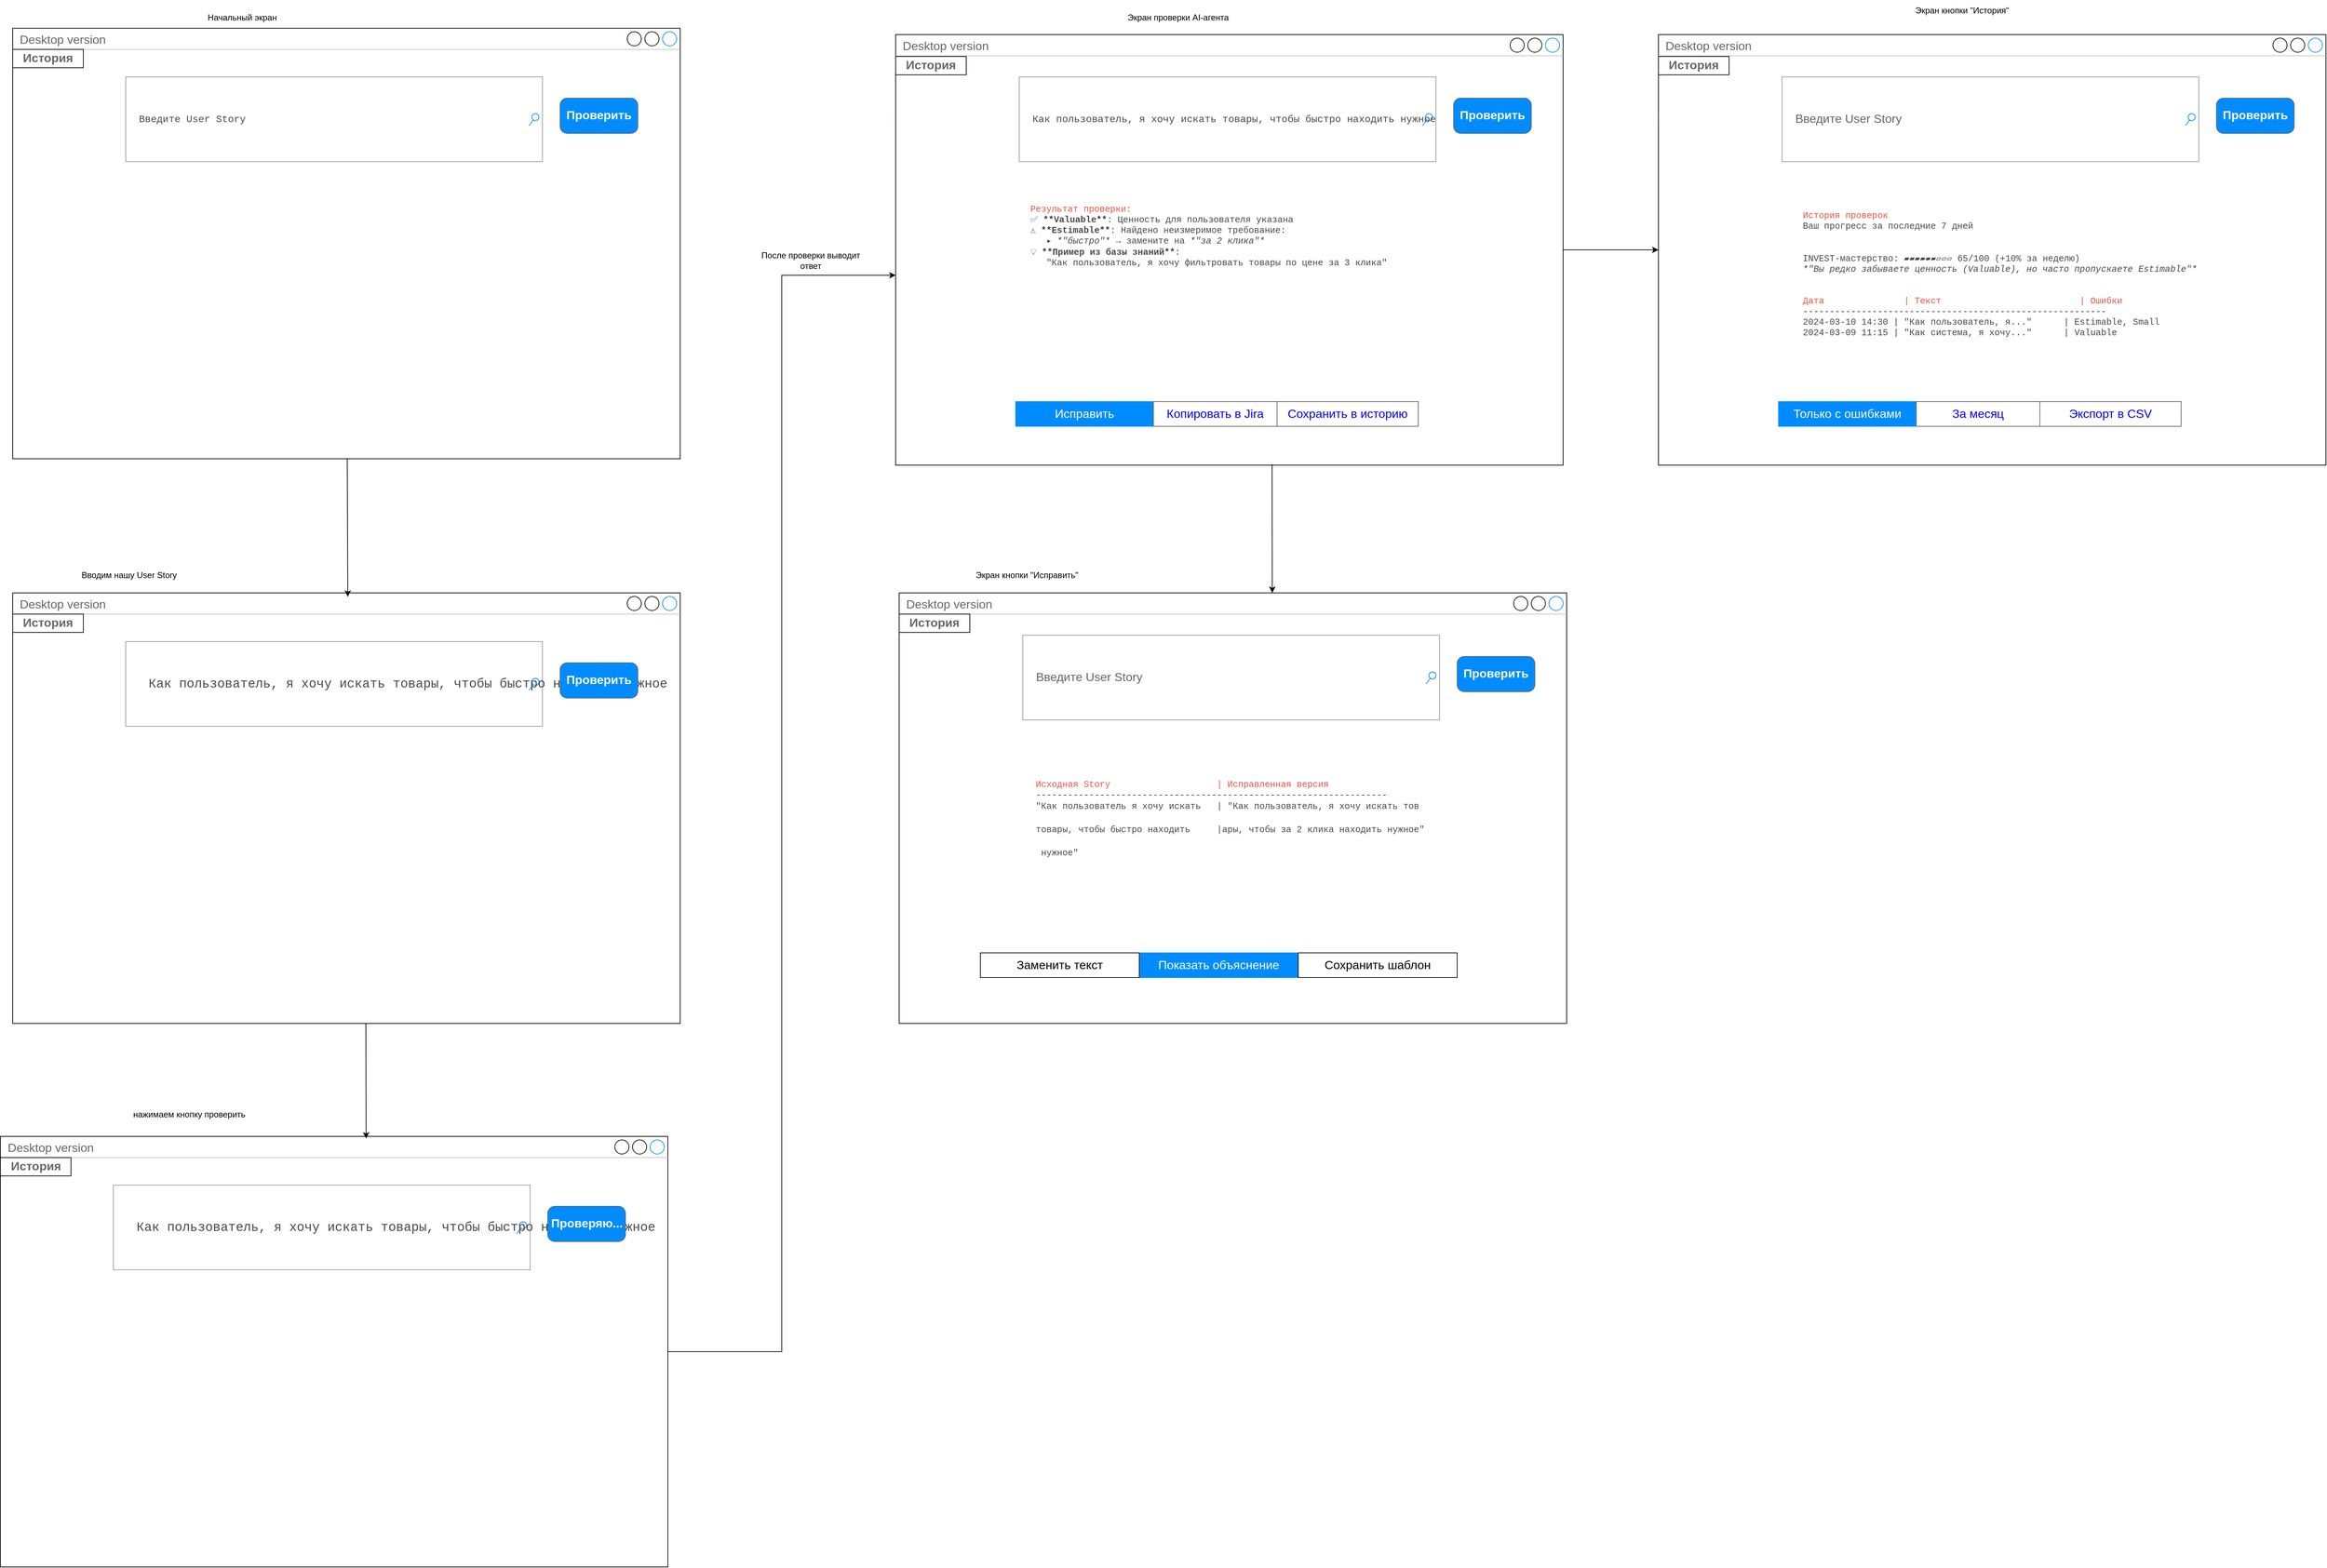 <mxfile version="28.0.6">
  <diagram name="Страница — 1" id="QEj8fuQ95oNrZebqC_5q">
    <mxGraphModel dx="1726" dy="1211" grid="1" gridSize="10" guides="1" tooltips="1" connect="1" arrows="1" fold="1" page="1" pageScale="1" pageWidth="1169" pageHeight="827" math="0" shadow="0">
      <root>
        <mxCell id="0" />
        <mxCell id="1" parent="0" />
        <mxCell id="c-j5pm6Wnno6UDfw_zzU-94" value="" style="dashed=0;shape=line;strokeWidth=1;noLabel=1;strokeColor=#eeeeee;opacity=50;" vertex="1" parent="1">
          <mxGeometry x="1380" y="224" width="346" height="10" as="geometry" />
        </mxCell>
        <mxCell id="c-j5pm6Wnno6UDfw_zzU-1403" value="Desktop version" style="strokeWidth=1;shadow=0;dashed=0;align=center;html=1;shape=mxgraph.mockup.containers.window;align=left;verticalAlign=top;spacingLeft=8;strokeColor2=#008cff;strokeColor3=#c4c4c4;fontColor=#666666;mainText=;fontSize=17;labelBackgroundColor=none;whiteSpace=wrap;" vertex="1" parent="1">
          <mxGeometry x="140" y="100" width="945" height="610" as="geometry" />
        </mxCell>
        <mxCell id="c-j5pm6Wnno6UDfw_zzU-1517" style="edgeStyle=orthogonalEdgeStyle;rounded=0;orthogonalLoop=1;jettySize=auto;html=1;" edge="1" parent="1" source="c-j5pm6Wnno6UDfw_zzU-1428" target="c-j5pm6Wnno6UDfw_zzU-1443">
          <mxGeometry relative="1" as="geometry" />
        </mxCell>
        <mxCell id="c-j5pm6Wnno6UDfw_zzU-1428" value="Desktop version" style="strokeWidth=1;shadow=0;dashed=0;align=center;html=1;shape=mxgraph.mockup.containers.window;align=left;verticalAlign=top;spacingLeft=8;strokeColor2=#008cff;strokeColor3=#c4c4c4;fontColor=#666666;mainText=;fontSize=17;labelBackgroundColor=none;whiteSpace=wrap;" vertex="1" parent="1">
          <mxGeometry x="1390" y="109" width="945" height="610" as="geometry" />
        </mxCell>
        <mxCell id="c-j5pm6Wnno6UDfw_zzU-1429" value="&lt;pre style=&quot;font-family: Menlo, &amp;quot;Roboto Mono&amp;quot;, &amp;quot;Courier New&amp;quot;, Courier, monospace, Inter, sans-serif; overflow: auto; padding: 9.144px 13.716px; text-wrap-mode: wrap; word-break: break-all; color: rgb(73, 73, 73); margin: 0px !important;&quot;&gt;&lt;font style=&quot;font-size: 14px;&quot;&gt;Как пользователь, я хочу искать товары, чтобы быстро находить нужное&lt;/font&gt;&lt;/pre&gt;" style="strokeWidth=1;shadow=0;dashed=0;align=left;html=1;shape=mxgraph.mockup.forms.searchBox;strokeColor=#999999;mainText=;strokeColor2=#008cff;fontColor=#666666;fontSize=17;align=left;spacingLeft=3;whiteSpace=wrap;" vertex="1" parent="1">
          <mxGeometry x="1565" y="169" width="590" height="120" as="geometry" />
        </mxCell>
        <mxCell id="c-j5pm6Wnno6UDfw_zzU-1435" value="Проверить" style="strokeWidth=1;shadow=0;dashed=0;align=center;html=1;shape=mxgraph.mockup.buttons.button;strokeColor=#666666;fontColor=#ffffff;mainText=;buttonStyle=round;fontSize=17;fontStyle=1;fillColor=#008cff;whiteSpace=wrap;" vertex="1" parent="1">
          <mxGeometry x="2180" y="199" width="110" height="50" as="geometry" />
        </mxCell>
        <mxCell id="c-j5pm6Wnno6UDfw_zzU-1436" value="&lt;pre style=&quot;font-family: Menlo, &amp;quot;Roboto Mono&amp;quot;, &amp;quot;Courier New&amp;quot;, Courier, monospace, Inter, sans-serif; overflow: auto; padding: 9.144px 13.716px; text-wrap-mode: wrap; word-break: break-all; color: rgb(73, 73, 73); font-size: 12.573px; margin: 0px !important;&quot;&gt;&lt;span style=&quot;color: rgb(228, 86, 73);&quot; class=&quot;token title important&quot;&gt;Результат проверки:&lt;/span&gt;&lt;br&gt;✅ &lt;span style=&quot;font-weight: 700;&quot; class=&quot;token bold&quot;&gt;&lt;span style=&quot;color: rgb(56, 58, 66);&quot; class=&quot;token punctuation&quot;&gt;**&lt;/span&gt;&lt;span class=&quot;token content&quot;&gt;Valuable&lt;/span&gt;&lt;span style=&quot;color: rgb(56, 58, 66);&quot; class=&quot;token punctuation&quot;&gt;**&lt;/span&gt;&lt;/span&gt;: Ценность для пользователя указана  &lt;br&gt;⚠️ &lt;span style=&quot;font-weight: 700;&quot; class=&quot;token bold&quot;&gt;&lt;span style=&quot;color: rgb(56, 58, 66);&quot; class=&quot;token punctuation&quot;&gt;**&lt;/span&gt;&lt;span class=&quot;token content&quot;&gt;Estimable&lt;/span&gt;&lt;span style=&quot;color: rgb(56, 58, 66);&quot; class=&quot;token punctuation&quot;&gt;**&lt;/span&gt;&lt;/span&gt;: Найдено неизмеримое требование:  &lt;br&gt;   ▸ &lt;span style=&quot;font-style: italic;&quot; class=&quot;token italic&quot;&gt;&lt;span style=&quot;color: rgb(56, 58, 66);&quot; class=&quot;token punctuation&quot;&gt;*&lt;/span&gt;&lt;span class=&quot;token content&quot;&gt;&quot;быстро&quot;&lt;/span&gt;&lt;span style=&quot;color: rgb(56, 58, 66);&quot; class=&quot;token punctuation&quot;&gt;*&lt;/span&gt;&lt;/span&gt; → замените на &lt;span style=&quot;font-style: italic;&quot; class=&quot;token italic&quot;&gt;&lt;span style=&quot;color: rgb(56, 58, 66);&quot; class=&quot;token punctuation&quot;&gt;*&lt;/span&gt;&lt;span class=&quot;token content&quot;&gt;&quot;за 2 клика&quot;&lt;/span&gt;&lt;span style=&quot;color: rgb(56, 58, 66);&quot; class=&quot;token punctuation&quot;&gt;*&lt;/span&gt;&lt;/span&gt;  &lt;br&gt;💡 &lt;span style=&quot;font-weight: 700;&quot; class=&quot;token bold&quot;&gt;&lt;span style=&quot;color: rgb(56, 58, 66);&quot; class=&quot;token punctuation&quot;&gt;**&lt;/span&gt;&lt;span class=&quot;token content&quot;&gt;Пример из базы знаний&lt;/span&gt;&lt;span style=&quot;color: rgb(56, 58, 66);&quot; class=&quot;token punctuation&quot;&gt;**&lt;/span&gt;&lt;/span&gt;:  &lt;br&gt;   &quot;Как пользователь, я хочу фильтровать товары по цене за 3 клика&quot;  &lt;br&gt;&lt;/pre&gt;&lt;div&gt;&lt;br&gt;&lt;/div&gt;" style="text;spacingTop=-5;whiteSpace=wrap;html=1;align=left;fontSize=12;fontFamily=Helvetica;fillColor=none;strokeColor=none;" vertex="1" parent="1">
          <mxGeometry x="1565" y="339" width="580" height="210" as="geometry" />
        </mxCell>
        <mxCell id="c-j5pm6Wnno6UDfw_zzU-1437" value="" style="swimlane;shape=mxgraph.bootstrap.anchor;strokeColor=#666666;fillColor=#ffffff;fontColor=#0000FF;fontStyle=0;childLayout=stackLayout;horizontal=0;startSize=0;horizontalStack=1;resizeParent=1;resizeParentMax=0;resizeLast=0;collapsible=0;marginBottom=0;whiteSpace=wrap;html=1;" vertex="1" parent="1">
          <mxGeometry x="1560" y="629" width="570" height="35" as="geometry" />
        </mxCell>
        <mxCell id="c-j5pm6Wnno6UDfw_zzU-1438" value="Исправить" style="text;strokeColor=#008CFF;align=center;verticalAlign=middle;spacingLeft=10;spacingRight=10;overflow=hidden;points=[[0,0.5],[1,0.5]];portConstraint=eastwest;rotatable=0;whiteSpace=wrap;html=1;fillColor=#008CFF;fontColor=#ffffff;fontSize=17;" vertex="1" parent="c-j5pm6Wnno6UDfw_zzU-1437">
          <mxGeometry width="195" height="35" as="geometry" />
        </mxCell>
        <mxCell id="c-j5pm6Wnno6UDfw_zzU-1439" value="Копировать в Jira" style="text;strokeColor=inherit;align=center;verticalAlign=middle;spacingLeft=10;spacingRight=10;overflow=hidden;points=[[0,0.5],[1,0.5]];portConstraint=eastwest;rotatable=0;whiteSpace=wrap;html=1;fillColor=inherit;fontColor=inherit;fontSize=17;" vertex="1" parent="c-j5pm6Wnno6UDfw_zzU-1437">
          <mxGeometry x="195" width="175" height="35" as="geometry" />
        </mxCell>
        <mxCell id="c-j5pm6Wnno6UDfw_zzU-1440" value="Сохранить в историю" style="text;strokeColor=inherit;align=center;verticalAlign=middle;spacingLeft=10;spacingRight=10;overflow=hidden;points=[[0,0.5],[1,0.5]];portConstraint=eastwest;rotatable=0;whiteSpace=wrap;html=1;fillColor=inherit;fontColor=inherit;fontSize=17;" vertex="1" parent="c-j5pm6Wnno6UDfw_zzU-1437">
          <mxGeometry x="370" width="200" height="35" as="geometry" />
        </mxCell>
        <mxCell id="c-j5pm6Wnno6UDfw_zzU-1442" value="" style="dashed=0;shape=line;strokeWidth=1;noLabel=1;strokeColor=#eeeeee;opacity=50;" vertex="1" parent="1">
          <mxGeometry x="2460" y="224" width="346" height="10" as="geometry" />
        </mxCell>
        <mxCell id="c-j5pm6Wnno6UDfw_zzU-1443" value="Desktop version" style="strokeWidth=1;shadow=0;dashed=0;align=center;html=1;shape=mxgraph.mockup.containers.window;align=left;verticalAlign=top;spacingLeft=8;strokeColor2=#008cff;strokeColor3=#c4c4c4;fontColor=#666666;mainText=;fontSize=17;labelBackgroundColor=none;whiteSpace=wrap;" vertex="1" parent="1">
          <mxGeometry x="2470" y="109" width="945" height="610" as="geometry" />
        </mxCell>
        <mxCell id="c-j5pm6Wnno6UDfw_zzU-1444" value="&lt;pre style=&quot;font-family: Menlo, &amp;quot;Roboto Mono&amp;quot;, &amp;quot;Courier New&amp;quot;, Courier, monospace, Inter, sans-serif; overflow: auto; padding: 9.144px 13.716px; text-wrap-mode: wrap; word-break: break-all; color: rgb(73, 73, 73); margin: 0px !important;&quot;&gt;&lt;span style=&quot;color: rgb(102, 102, 102); font-family: Helvetica; white-space-collapse: collapse;&quot;&gt;Введите User Story&lt;/span&gt;&lt;/pre&gt;" style="strokeWidth=1;shadow=0;dashed=0;align=left;html=1;shape=mxgraph.mockup.forms.searchBox;strokeColor=#999999;mainText=;strokeColor2=#008cff;fontColor=#666666;fontSize=17;align=left;spacingLeft=3;whiteSpace=wrap;" vertex="1" parent="1">
          <mxGeometry x="2645" y="169" width="590" height="120" as="geometry" />
        </mxCell>
        <mxCell id="c-j5pm6Wnno6UDfw_zzU-1450" value="Проверить" style="strokeWidth=1;shadow=0;dashed=0;align=center;html=1;shape=mxgraph.mockup.buttons.button;strokeColor=#666666;fontColor=#ffffff;mainText=;buttonStyle=round;fontSize=17;fontStyle=1;fillColor=#008cff;whiteSpace=wrap;" vertex="1" parent="1">
          <mxGeometry x="3260" y="199" width="110" height="50" as="geometry" />
        </mxCell>
        <mxCell id="c-j5pm6Wnno6UDfw_zzU-1451" value="&lt;pre style=&quot;font-family: Menlo, &amp;quot;Roboto Mono&amp;quot;, &amp;quot;Courier New&amp;quot;, Courier, monospace, Inter, sans-serif; overflow: auto; padding: 9.144px 13.716px; text-wrap-mode: wrap; word-break: break-all; color: rgb(73, 73, 73); font-size: 12.573px; margin: 0px !important;&quot;&gt;&lt;pre style=&quot;font-family: Menlo, &amp;quot;Roboto Mono&amp;quot;, &amp;quot;Courier New&amp;quot;, Courier, monospace, Inter, sans-serif; overflow: auto; padding: 9.144px 13.716px; text-wrap-mode: wrap; word-break: break-all; font-size: 12.573px; margin: 0px !important;&quot;&gt;&lt;span style=&quot;color: rgb(228, 86, 73);&quot; class=&quot;token title important&quot;&gt;История проверок&lt;/span&gt;&lt;br&gt;Ваш прогресс за последние 7 дней&lt;br&gt;&lt;br&gt;&lt;br&gt;INVEST-мастерство: ▰▰▰▰▰▰▱▱▱ 65/100 (+10% за неделю)  &lt;br&gt;&lt;span style=&quot;font-style: italic;&quot; class=&quot;token italic&quot;&gt;&lt;span style=&quot;color: rgb(56, 58, 66);&quot; class=&quot;token punctuation&quot;&gt;*&lt;/span&gt;&lt;span class=&quot;token content&quot;&gt;&quot;Вы редко забываете ценность (Valuable), но часто пропускаете Estimable&quot;&lt;/span&gt;&lt;span style=&quot;color: rgb(56, 58, 66);&quot; class=&quot;token punctuation&quot;&gt;*&lt;/span&gt;&lt;/span&gt;&lt;br&gt;&lt;br&gt;&lt;br&gt;&lt;span style=&quot;color: rgb(228, 86, 73);&quot; class=&quot;token title important&quot;&gt;Дата               | Текст                          | Ошибки&lt;br&gt;&lt;span style=&quot;color: rgb(56, 58, 66);&quot; class=&quot;token punctuation&quot;&gt;---------------------------------------------------------&lt;/span&gt;&lt;/span&gt;&lt;br&gt;2024-03-10 14:30 | &quot;Как пользователь, я...&quot;      | Estimable, Small  &lt;br&gt;2024-03-09 11:15 | &quot;Как система, я хочу...&quot;      | Valuable&lt;br&gt;&lt;/pre&gt;&lt;/pre&gt;" style="text;spacingTop=-5;whiteSpace=wrap;html=1;align=left;fontSize=12;fontFamily=Helvetica;fillColor=none;strokeColor=none;" vertex="1" parent="1">
          <mxGeometry x="2645" y="339" width="580" height="260" as="geometry" />
        </mxCell>
        <mxCell id="c-j5pm6Wnno6UDfw_zzU-1452" value="" style="swimlane;shape=mxgraph.bootstrap.anchor;strokeColor=#666666;fillColor=#ffffff;fontColor=#0000FF;fontStyle=0;childLayout=stackLayout;horizontal=0;startSize=0;horizontalStack=1;resizeParent=1;resizeParentMax=0;resizeLast=0;collapsible=0;marginBottom=0;whiteSpace=wrap;html=1;" vertex="1" parent="1">
          <mxGeometry x="2640" y="629" width="570" height="35" as="geometry" />
        </mxCell>
        <mxCell id="c-j5pm6Wnno6UDfw_zzU-1453" value="Только с ошибками" style="text;strokeColor=#008CFF;align=center;verticalAlign=middle;spacingLeft=10;spacingRight=10;overflow=hidden;points=[[0,0.5],[1,0.5]];portConstraint=eastwest;rotatable=0;whiteSpace=wrap;html=1;fillColor=#008CFF;fontColor=#ffffff;fontSize=17;" vertex="1" parent="c-j5pm6Wnno6UDfw_zzU-1452">
          <mxGeometry width="195" height="35" as="geometry" />
        </mxCell>
        <mxCell id="c-j5pm6Wnno6UDfw_zzU-1454" value="За месяц" style="text;strokeColor=inherit;align=center;verticalAlign=middle;spacingLeft=10;spacingRight=10;overflow=hidden;points=[[0,0.5],[1,0.5]];portConstraint=eastwest;rotatable=0;whiteSpace=wrap;html=1;fillColor=inherit;fontColor=inherit;fontSize=17;" vertex="1" parent="c-j5pm6Wnno6UDfw_zzU-1452">
          <mxGeometry x="195" width="175" height="35" as="geometry" />
        </mxCell>
        <mxCell id="c-j5pm6Wnno6UDfw_zzU-1455" value="Экспорт в CSV" style="text;strokeColor=inherit;align=center;verticalAlign=middle;spacingLeft=10;spacingRight=10;overflow=hidden;points=[[0,0.5],[1,0.5]];portConstraint=eastwest;rotatable=0;whiteSpace=wrap;html=1;fillColor=inherit;fontColor=inherit;fontSize=17;" vertex="1" parent="c-j5pm6Wnno6UDfw_zzU-1452">
          <mxGeometry x="370" width="200" height="35" as="geometry" />
        </mxCell>
        <mxCell id="c-j5pm6Wnno6UDfw_zzU-1456" value="" style="dashed=0;shape=line;strokeWidth=1;noLabel=1;strokeColor=#eeeeee;opacity=50;" vertex="1" parent="1">
          <mxGeometry x="1385" y="1015" width="346" height="10" as="geometry" />
        </mxCell>
        <mxCell id="c-j5pm6Wnno6UDfw_zzU-1457" value="Desktop version" style="strokeWidth=1;shadow=0;dashed=0;align=center;html=1;shape=mxgraph.mockup.containers.window;align=left;verticalAlign=top;spacingLeft=8;strokeColor2=#008cff;strokeColor3=#c4c4c4;fontColor=#666666;mainText=;fontSize=17;labelBackgroundColor=none;whiteSpace=wrap;" vertex="1" parent="1">
          <mxGeometry x="1395" y="900" width="945" height="610" as="geometry" />
        </mxCell>
        <mxCell id="c-j5pm6Wnno6UDfw_zzU-1458" value="&lt;pre style=&quot;font-family: Menlo, &amp;quot;Roboto Mono&amp;quot;, &amp;quot;Courier New&amp;quot;, Courier, monospace, Inter, sans-serif; overflow: auto; padding: 9.144px 13.716px; text-wrap-mode: wrap; word-break: break-all; color: rgb(73, 73, 73); margin: 0px !important;&quot;&gt;&lt;span style=&quot;color: rgb(102, 102, 102); font-family: Helvetica; white-space-collapse: collapse;&quot;&gt;Введите User Story&lt;/span&gt;&lt;/pre&gt;" style="strokeWidth=1;shadow=0;dashed=0;align=left;html=1;shape=mxgraph.mockup.forms.searchBox;strokeColor=#999999;mainText=;strokeColor2=#008cff;fontColor=#666666;fontSize=17;align=left;spacingLeft=3;whiteSpace=wrap;" vertex="1" parent="1">
          <mxGeometry x="1570" y="960" width="590" height="120" as="geometry" />
        </mxCell>
        <mxCell id="c-j5pm6Wnno6UDfw_zzU-1464" value="Проверить" style="strokeWidth=1;shadow=0;dashed=0;align=center;html=1;shape=mxgraph.mockup.buttons.button;strokeColor=#666666;fontColor=#ffffff;mainText=;buttonStyle=round;fontSize=17;fontStyle=1;fillColor=#008cff;whiteSpace=wrap;" vertex="1" parent="1">
          <mxGeometry x="2185" y="990" width="110" height="50" as="geometry" />
        </mxCell>
        <mxCell id="c-j5pm6Wnno6UDfw_zzU-1465" value="&lt;pre style=&quot;font-family: Menlo, &amp;quot;Roboto Mono&amp;quot;, &amp;quot;Courier New&amp;quot;, Courier, monospace, Inter, sans-serif; overflow: auto; padding: 9.144px 13.716px; text-wrap-mode: wrap; word-break: break-all; color: rgb(73, 73, 73); font-size: 12.573px; margin: 0px !important;&quot;&gt;&lt;pre style=&quot;font-family: Menlo, &amp;quot;Roboto Mono&amp;quot;, &amp;quot;Courier New&amp;quot;, Courier, monospace, Inter, sans-serif; overflow: auto; padding: 9.144px 13.716px; text-wrap-mode: wrap; word-break: break-all; font-size: 12.573px; margin: 0px !important;&quot;&gt;&lt;br&gt;&lt;span style=&quot;color: rgb(228, 86, 73);&quot; class=&quot;token title important&quot;&gt;Исходная Story                    | Исправленная версия&lt;br&gt;&lt;span style=&quot;color: rgb(56, 58, 66);&quot; class=&quot;token punctuation&quot;&gt;------------------------------------------------------------------&lt;/span&gt;&lt;/span&gt;&lt;br&gt;&quot;Как пользователь я хочу искать   | &quot;Как пользователь, я хочу искать тов    &lt;/pre&gt;&lt;pre style=&quot;font-family: Menlo, &amp;quot;Roboto Mono&amp;quot;, &amp;quot;Courier New&amp;quot;, Courier, monospace, Inter, sans-serif; overflow: auto; padding: 9.144px 13.716px; text-wrap-mode: wrap; word-break: break-all; font-size: 12.573px; margin: 0px !important;&quot;&gt;товары, чтобы быстро находить     |ары, чтобы за 2 клика находить нужное&quot;&lt;/pre&gt;&lt;pre style=&quot;font-family: Menlo, &amp;quot;Roboto Mono&amp;quot;, &amp;quot;Courier New&amp;quot;, Courier, monospace, Inter, sans-serif; overflow: auto; padding: 9.144px 13.716px; text-wrap-mode: wrap; word-break: break-all; font-size: 12.573px; margin: 0px !important;&quot;&gt;&lt;span style=&quot;font-size: 12.573px; white-space-collapse: collapse; background-color: transparent;&quot;&gt;&amp;nbsp;нужное&quot;&amp;nbsp; &amp;nbsp; &amp;nbsp;&amp;nbsp;&lt;/span&gt;&lt;/pre&gt;&lt;pre style=&quot;font-family: Menlo, &amp;quot;Roboto Mono&amp;quot;, &amp;quot;Courier New&amp;quot;, Courier, monospace, Inter, sans-serif; overflow: auto; padding: 9.144px 13.716px; text-wrap-mode: wrap; word-break: break-all; font-size: 12.573px; margin: 0px !important;&quot;&gt;&lt;br&gt;&lt;br&gt;&lt;br&gt;&lt;br&gt;&lt;br&gt;&lt;/pre&gt;&lt;/pre&gt;" style="text;spacingTop=-5;whiteSpace=wrap;html=1;align=left;fontSize=12;fontFamily=Helvetica;fillColor=none;strokeColor=none;" vertex="1" parent="1">
          <mxGeometry x="1558.75" y="1130" width="612.5" height="260" as="geometry" />
        </mxCell>
        <mxCell id="c-j5pm6Wnno6UDfw_zzU-1466" value="" style="swimlane;shape=mxgraph.bootstrap.anchor;strokeColor=#666666;fillColor=#ffffff;fontColor=#0000FF;fontStyle=0;childLayout=stackLayout;horizontal=0;startSize=0;horizontalStack=1;resizeParent=1;resizeParentMax=0;resizeLast=0;collapsible=0;marginBottom=0;whiteSpace=wrap;html=1;" vertex="1" parent="1">
          <mxGeometry x="1735" y="1410" width="225" height="35" as="geometry" />
        </mxCell>
        <mxCell id="c-j5pm6Wnno6UDfw_zzU-1467" value="Показать объяснение" style="text;strokeColor=#008CFF;align=center;verticalAlign=middle;spacingLeft=10;spacingRight=10;overflow=hidden;points=[[0,0.5],[1,0.5]];portConstraint=eastwest;rotatable=0;whiteSpace=wrap;html=1;fillColor=#008CFF;fontColor=#ffffff;fontSize=17;" vertex="1" parent="c-j5pm6Wnno6UDfw_zzU-1466">
          <mxGeometry width="225" height="35" as="geometry" />
        </mxCell>
        <mxCell id="c-j5pm6Wnno6UDfw_zzU-1468" value="Сохранить шаблон" style="text;strokeColor=inherit;align=center;verticalAlign=middle;spacingLeft=10;spacingRight=10;overflow=hidden;points=[[0,0.5],[1,0.5]];portConstraint=eastwest;rotatable=0;whiteSpace=wrap;html=1;fillColor=inherit;fontColor=inherit;fontSize=17;" vertex="1" parent="1">
          <mxGeometry x="1960" y="1410" width="225" height="35" as="geometry" />
        </mxCell>
        <mxCell id="c-j5pm6Wnno6UDfw_zzU-1470" value="Заменить текст" style="text;strokeColor=inherit;align=center;verticalAlign=middle;spacingLeft=10;spacingRight=10;overflow=hidden;points=[[0,0.5],[1,0.5]];portConstraint=eastwest;rotatable=0;whiteSpace=wrap;html=1;fillColor=inherit;fontColor=inherit;fontSize=17;" vertex="1" parent="1">
          <mxGeometry x="1510" y="1410" width="225" height="35" as="geometry" />
        </mxCell>
        <mxCell id="c-j5pm6Wnno6UDfw_zzU-1471" value="Начальный экран" style="text;html=1;align=center;verticalAlign=middle;whiteSpace=wrap;rounded=0;" vertex="1" parent="1">
          <mxGeometry x="370" y="70" width="190" height="30" as="geometry" />
        </mxCell>
        <mxCell id="c-j5pm6Wnno6UDfw_zzU-1472" value="&lt;div&gt;Вводим нашу User Story&lt;/div&gt;" style="text;html=1;align=center;verticalAlign=middle;whiteSpace=wrap;rounded=0;" vertex="1" parent="1">
          <mxGeometry x="210" y="860" width="190" height="30" as="geometry" />
        </mxCell>
        <mxCell id="c-j5pm6Wnno6UDfw_zzU-1479" value="&lt;pre style=&quot;font-family: Menlo, &amp;quot;Roboto Mono&amp;quot;, &amp;quot;Courier New&amp;quot;, Courier, monospace, Inter, sans-serif; overflow: auto; padding: 9.144px 13.716px; text-wrap-mode: wrap; word-break: break-all; color: rgb(73, 73, 73); margin: 0px !important;&quot;&gt;&lt;font style=&quot;font-size: 14px;&quot;&gt;Введите User Story&lt;/font&gt;&lt;/pre&gt;" style="strokeWidth=1;shadow=0;dashed=0;align=left;html=1;shape=mxgraph.mockup.forms.searchBox;strokeColor=#999999;mainText=;strokeColor2=#008cff;fontColor=#666666;fontSize=17;align=left;spacingLeft=3;whiteSpace=wrap;" vertex="1" parent="1">
          <mxGeometry x="300" y="169" width="590" height="120" as="geometry" />
        </mxCell>
        <mxCell id="c-j5pm6Wnno6UDfw_zzU-1480" value="Проверить" style="strokeWidth=1;shadow=0;dashed=0;align=center;html=1;shape=mxgraph.mockup.buttons.button;strokeColor=#666666;fontColor=#ffffff;mainText=;buttonStyle=round;fontSize=17;fontStyle=1;fillColor=#008cff;whiteSpace=wrap;" vertex="1" parent="1">
          <mxGeometry x="915" y="199" width="110" height="50" as="geometry" />
        </mxCell>
        <mxCell id="c-j5pm6Wnno6UDfw_zzU-1481" value="Desktop version" style="strokeWidth=1;shadow=0;dashed=0;align=center;html=1;shape=mxgraph.mockup.containers.window;align=left;verticalAlign=top;spacingLeft=8;strokeColor2=#008cff;strokeColor3=#c4c4c4;fontColor=#666666;mainText=;fontSize=17;labelBackgroundColor=none;whiteSpace=wrap;" vertex="1" parent="1">
          <mxGeometry x="140" y="900" width="945" height="610" as="geometry" />
        </mxCell>
        <mxCell id="c-j5pm6Wnno6UDfw_zzU-1487" value="&lt;pre style=&quot;font-family: Menlo, &amp;quot;Roboto Mono&amp;quot;, &amp;quot;Courier New&amp;quot;, Courier, monospace, Inter, sans-serif; overflow: auto; padding: 9.144px 13.716px; text-wrap-mode: wrap; word-break: break-all; color: rgb(73, 73, 73); margin: 0px !important;&quot;&gt;&lt;pre style=&quot;font-family: Menlo, &amp;quot;Roboto Mono&amp;quot;, &amp;quot;Courier New&amp;quot;, Courier, monospace, Inter, sans-serif; overflow: auto; padding: 9.144px 13.716px; text-wrap-mode: wrap; word-break: break-all; margin: 0px !important; color: rgb(73, 73, 73);&quot;&gt;&lt;font style=&quot;font-size: 18px;&quot;&gt;Как пользователь, я хочу искать товары, чтобы быстро находить нужное&lt;/font&gt;&lt;/pre&gt;&lt;/pre&gt;" style="strokeWidth=1;shadow=0;dashed=0;align=left;html=1;shape=mxgraph.mockup.forms.searchBox;strokeColor=#999999;mainText=;strokeColor2=#008cff;fontColor=#666666;fontSize=17;align=left;spacingLeft=3;whiteSpace=wrap;" vertex="1" parent="1">
          <mxGeometry x="300" y="969" width="590" height="120" as="geometry" />
        </mxCell>
        <mxCell id="c-j5pm6Wnno6UDfw_zzU-1488" value="Проверить" style="strokeWidth=1;shadow=0;dashed=0;align=center;html=1;shape=mxgraph.mockup.buttons.button;strokeColor=#666666;fontColor=#ffffff;mainText=;buttonStyle=round;fontSize=17;fontStyle=1;fillColor=#008cff;whiteSpace=wrap;" vertex="1" parent="1">
          <mxGeometry x="915" y="999" width="110" height="50" as="geometry" />
        </mxCell>
        <mxCell id="c-j5pm6Wnno6UDfw_zzU-1489" value="Desktop version" style="strokeWidth=1;shadow=0;dashed=0;align=center;html=1;shape=mxgraph.mockup.containers.window;align=left;verticalAlign=top;spacingLeft=8;strokeColor2=#008cff;strokeColor3=#c4c4c4;fontColor=#666666;mainText=;fontSize=17;labelBackgroundColor=none;whiteSpace=wrap;" vertex="1" parent="1">
          <mxGeometry x="122.5" y="1670" width="945" height="610" as="geometry" />
        </mxCell>
        <mxCell id="c-j5pm6Wnno6UDfw_zzU-1495" value="&lt;pre style=&quot;font-family: Menlo, &amp;quot;Roboto Mono&amp;quot;, &amp;quot;Courier New&amp;quot;, Courier, monospace, Inter, sans-serif; overflow: auto; padding: 9.144px 13.716px; text-wrap-mode: wrap; word-break: break-all; color: rgb(73, 73, 73); margin: 0px !important;&quot;&gt;&lt;pre style=&quot;font-family: Menlo, &amp;quot;Roboto Mono&amp;quot;, &amp;quot;Courier New&amp;quot;, Courier, monospace, Inter, sans-serif; overflow: auto; padding: 9.144px 13.716px; text-wrap-mode: wrap; word-break: break-all; margin: 0px !important; color: rgb(73, 73, 73);&quot;&gt;&lt;font style=&quot;font-size: 18px;&quot;&gt;Как пользователь, я хочу искать товары, чтобы быстро находить нужное&lt;/font&gt;&lt;/pre&gt;&lt;/pre&gt;" style="strokeWidth=1;shadow=0;dashed=0;align=left;html=1;shape=mxgraph.mockup.forms.searchBox;strokeColor=#999999;mainText=;strokeColor2=#008cff;fontColor=#666666;fontSize=17;align=left;spacingLeft=3;whiteSpace=wrap;" vertex="1" parent="1">
          <mxGeometry x="282.5" y="1739" width="590" height="120" as="geometry" />
        </mxCell>
        <mxCell id="c-j5pm6Wnno6UDfw_zzU-1496" value="Проверяю..." style="strokeWidth=1;shadow=0;dashed=0;align=center;html=1;shape=mxgraph.mockup.buttons.button;strokeColor=#666666;fontColor=#ffffff;mainText=;buttonStyle=round;fontSize=17;fontStyle=1;fillColor=#008cff;whiteSpace=wrap;" vertex="1" parent="1">
          <mxGeometry x="897.5" y="1769" width="110" height="50" as="geometry" />
        </mxCell>
        <mxCell id="c-j5pm6Wnno6UDfw_zzU-1431" value="История" style="text;spacing=0;strokeColor=inherit;align=center;verticalAlign=middle;overflow=hidden;points=[[0,0.5],[1,0.5]];portConstraint=eastwest;rotatable=0;whiteSpace=wrap;html=1;fillColor=inherit;fontColor=#666666;fontStyle=1;fontSize=17;" vertex="1" parent="1">
          <mxGeometry x="1390" y="140" width="100" height="26" as="geometry" />
        </mxCell>
        <mxCell id="c-j5pm6Wnno6UDfw_zzU-1497" value="История" style="text;spacing=0;strokeColor=inherit;align=center;verticalAlign=middle;overflow=hidden;points=[[0,0.5],[1,0.5]];portConstraint=eastwest;rotatable=0;whiteSpace=wrap;html=1;fillColor=inherit;fontColor=#666666;fontStyle=1;fontSize=17;" vertex="1" parent="1">
          <mxGeometry x="140" y="130" width="100" height="26" as="geometry" />
        </mxCell>
        <mxCell id="c-j5pm6Wnno6UDfw_zzU-1498" value="История" style="text;spacing=0;strokeColor=inherit;align=center;verticalAlign=middle;overflow=hidden;points=[[0,0.5],[1,0.5]];portConstraint=eastwest;rotatable=0;whiteSpace=wrap;html=1;fillColor=inherit;fontColor=#666666;fontStyle=1;fontSize=17;" vertex="1" parent="1">
          <mxGeometry x="140" y="930" width="100" height="26" as="geometry" />
        </mxCell>
        <mxCell id="c-j5pm6Wnno6UDfw_zzU-1499" value="История" style="text;spacing=0;strokeColor=inherit;align=center;verticalAlign=middle;overflow=hidden;points=[[0,0.5],[1,0.5]];portConstraint=eastwest;rotatable=0;whiteSpace=wrap;html=1;fillColor=inherit;fontColor=#666666;fontStyle=1;fontSize=17;" vertex="1" parent="1">
          <mxGeometry x="122.5" y="1700" width="100" height="26" as="geometry" />
        </mxCell>
        <mxCell id="c-j5pm6Wnno6UDfw_zzU-1505" value="История" style="text;spacing=0;strokeColor=inherit;align=center;verticalAlign=middle;overflow=hidden;points=[[0,0.5],[1,0.5]];portConstraint=eastwest;rotatable=0;whiteSpace=wrap;html=1;fillColor=inherit;fontColor=#666666;fontStyle=1;fontSize=17;" vertex="1" parent="1">
          <mxGeometry x="2470" y="140" width="100" height="26" as="geometry" />
        </mxCell>
        <mxCell id="c-j5pm6Wnno6UDfw_zzU-1506" value="История" style="text;spacing=0;strokeColor=inherit;align=center;verticalAlign=middle;overflow=hidden;points=[[0,0.5],[1,0.5]];portConstraint=eastwest;rotatable=0;whiteSpace=wrap;html=1;fillColor=inherit;fontColor=#666666;fontStyle=1;fontSize=17;" vertex="1" parent="1">
          <mxGeometry x="1395" y="930" width="100" height="26" as="geometry" />
        </mxCell>
        <mxCell id="c-j5pm6Wnno6UDfw_zzU-1507" value="Экран проверки AI-агента" style="text;html=1;align=center;verticalAlign=middle;whiteSpace=wrap;rounded=0;" vertex="1" parent="1">
          <mxGeometry x="1640" y="70" width="300" height="30" as="geometry" />
        </mxCell>
        <mxCell id="c-j5pm6Wnno6UDfw_zzU-1508" value="Экран кнопки &quot;Исправить&quot;" style="text;html=1;align=center;verticalAlign=middle;whiteSpace=wrap;rounded=0;" vertex="1" parent="1">
          <mxGeometry x="1426" y="860" width="300" height="30" as="geometry" />
        </mxCell>
        <mxCell id="c-j5pm6Wnno6UDfw_zzU-1509" value="Экран кнопки &quot;История&quot;" style="text;html=1;align=center;verticalAlign=middle;whiteSpace=wrap;rounded=0;" vertex="1" parent="1">
          <mxGeometry x="2750" y="60" width="300" height="30" as="geometry" />
        </mxCell>
        <mxCell id="c-j5pm6Wnno6UDfw_zzU-1510" value="" style="endArrow=classic;html=1;rounded=0;entryX=0.502;entryY=0.009;entryDx=0;entryDy=0;entryPerimeter=0;" edge="1" parent="1" source="c-j5pm6Wnno6UDfw_zzU-1403" target="c-j5pm6Wnno6UDfw_zzU-1481">
          <mxGeometry width="50" height="50" relative="1" as="geometry">
            <mxPoint x="1470" y="990" as="sourcePoint" />
            <mxPoint x="1520" y="940" as="targetPoint" />
          </mxGeometry>
        </mxCell>
        <mxCell id="c-j5pm6Wnno6UDfw_zzU-1511" value="" style="endArrow=classic;html=1;rounded=0;entryX=0.548;entryY=0.005;entryDx=0;entryDy=0;entryPerimeter=0;" edge="1" parent="1" target="c-j5pm6Wnno6UDfw_zzU-1489">
          <mxGeometry width="50" height="50" relative="1" as="geometry">
            <mxPoint x="640" y="1510" as="sourcePoint" />
            <mxPoint x="640" y="1705" as="targetPoint" />
          </mxGeometry>
        </mxCell>
        <mxCell id="c-j5pm6Wnno6UDfw_zzU-1512" style="edgeStyle=orthogonalEdgeStyle;rounded=0;orthogonalLoop=1;jettySize=auto;html=1;entryX=0;entryY=0.559;entryDx=0;entryDy=0;entryPerimeter=0;" edge="1" parent="1" source="c-j5pm6Wnno6UDfw_zzU-1489" target="c-j5pm6Wnno6UDfw_zzU-1428">
          <mxGeometry relative="1" as="geometry" />
        </mxCell>
        <mxCell id="c-j5pm6Wnno6UDfw_zzU-1513" value="нажимаем кнопку проверить" style="text;html=1;align=center;verticalAlign=middle;whiteSpace=wrap;rounded=0;" vertex="1" parent="1">
          <mxGeometry x="210" y="1624" width="360" height="30" as="geometry" />
        </mxCell>
        <mxCell id="c-j5pm6Wnno6UDfw_zzU-1515" value="После проверки выводит ответ" style="text;html=1;align=center;verticalAlign=middle;whiteSpace=wrap;rounded=0;" vertex="1" parent="1">
          <mxGeometry x="1190" y="414" width="160" height="30" as="geometry" />
        </mxCell>
        <mxCell id="c-j5pm6Wnno6UDfw_zzU-1516" value="" style="endArrow=classic;html=1;rounded=0;exitX=0.564;exitY=0.998;exitDx=0;exitDy=0;exitPerimeter=0;entryX=0.559;entryY=0;entryDx=0;entryDy=0;entryPerimeter=0;" edge="1" parent="1" source="c-j5pm6Wnno6UDfw_zzU-1428" target="c-j5pm6Wnno6UDfw_zzU-1457">
          <mxGeometry width="50" height="50" relative="1" as="geometry">
            <mxPoint x="1800" y="980" as="sourcePoint" />
            <mxPoint x="1850" y="930" as="targetPoint" />
          </mxGeometry>
        </mxCell>
      </root>
    </mxGraphModel>
  </diagram>
</mxfile>
